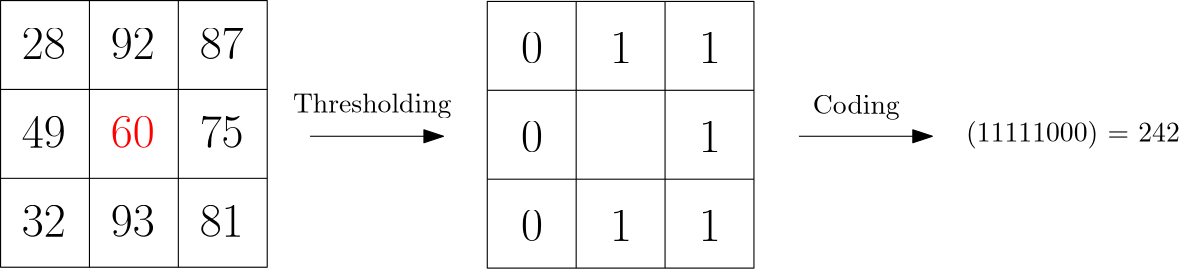 <?xml version="1.0"?>
<!DOCTYPE ipe SYSTEM "ipe.dtd">
<ipe version="70218" creator="Ipe 7.2.26">
<info created="D:20230603205137" modified="D:20230603205137"/>
<ipestyle name="basic">
<symbol name="arrow/arc(spx)">
<path stroke="sym-stroke" fill="sym-stroke" pen="sym-pen">
0 0 m
-1 0.333 l
-1 -0.333 l
h
</path>
</symbol>
<symbol name="arrow/farc(spx)">
<path stroke="sym-stroke" fill="white" pen="sym-pen">
0 0 m
-1 0.333 l
-1 -0.333 l
h
</path>
</symbol>
<symbol name="arrow/ptarc(spx)">
<path stroke="sym-stroke" fill="sym-stroke" pen="sym-pen">
0 0 m
-1 0.333 l
-0.8 0 l
-1 -0.333 l
h
</path>
</symbol>
<symbol name="arrow/fptarc(spx)">
<path stroke="sym-stroke" fill="white" pen="sym-pen">
0 0 m
-1 0.333 l
-0.8 0 l
-1 -0.333 l
h
</path>
</symbol>
<symbol name="mark/circle(sx)" transformations="translations">
<path fill="sym-stroke">
0.6 0 0 0.6 0 0 e
0.4 0 0 0.4 0 0 e
</path>
</symbol>
<symbol name="mark/disk(sx)" transformations="translations">
<path fill="sym-stroke">
0.6 0 0 0.6 0 0 e
</path>
</symbol>
<symbol name="mark/fdisk(sfx)" transformations="translations">
<group>
<path fill="sym-fill">
0.5 0 0 0.5 0 0 e
</path>
<path fill="sym-stroke" fillrule="eofill">
0.6 0 0 0.6 0 0 e
0.4 0 0 0.4 0 0 e
</path>
</group>
</symbol>
<symbol name="mark/box(sx)" transformations="translations">
<path fill="sym-stroke" fillrule="eofill">
-0.6 -0.6 m
0.6 -0.6 l
0.6 0.6 l
-0.6 0.6 l
h
-0.4 -0.4 m
0.4 -0.4 l
0.4 0.4 l
-0.4 0.4 l
h
</path>
</symbol>
<symbol name="mark/square(sx)" transformations="translations">
<path fill="sym-stroke">
-0.6 -0.6 m
0.6 -0.6 l
0.6 0.6 l
-0.6 0.6 l
h
</path>
</symbol>
<symbol name="mark/fsquare(sfx)" transformations="translations">
<group>
<path fill="sym-fill">
-0.5 -0.5 m
0.5 -0.5 l
0.5 0.5 l
-0.5 0.5 l
h
</path>
<path fill="sym-stroke" fillrule="eofill">
-0.6 -0.6 m
0.6 -0.6 l
0.6 0.6 l
-0.6 0.6 l
h
-0.4 -0.4 m
0.4 -0.4 l
0.4 0.4 l
-0.4 0.4 l
h
</path>
</group>
</symbol>
<symbol name="mark/cross(sx)" transformations="translations">
<group>
<path fill="sym-stroke">
-0.43 -0.57 m
0.57 0.43 l
0.43 0.57 l
-0.57 -0.43 l
h
</path>
<path fill="sym-stroke">
-0.43 0.57 m
0.57 -0.43 l
0.43 -0.57 l
-0.57 0.43 l
h
</path>
</group>
</symbol>
<symbol name="arrow/fnormal(spx)">
<path stroke="sym-stroke" fill="white" pen="sym-pen">
0 0 m
-1 0.333 l
-1 -0.333 l
h
</path>
</symbol>
<symbol name="arrow/pointed(spx)">
<path stroke="sym-stroke" fill="sym-stroke" pen="sym-pen">
0 0 m
-1 0.333 l
-0.8 0 l
-1 -0.333 l
h
</path>
</symbol>
<symbol name="arrow/fpointed(spx)">
<path stroke="sym-stroke" fill="white" pen="sym-pen">
0 0 m
-1 0.333 l
-0.8 0 l
-1 -0.333 l
h
</path>
</symbol>
<symbol name="arrow/linear(spx)">
<path stroke="sym-stroke" pen="sym-pen">
-1 0.333 m
0 0 l
-1 -0.333 l
</path>
</symbol>
<symbol name="arrow/fdouble(spx)">
<path stroke="sym-stroke" fill="white" pen="sym-pen">
0 0 m
-1 0.333 l
-1 -0.333 l
h
-1 0 m
-2 0.333 l
-2 -0.333 l
h
</path>
</symbol>
<symbol name="arrow/double(spx)">
<path stroke="sym-stroke" fill="sym-stroke" pen="sym-pen">
0 0 m
-1 0.333 l
-1 -0.333 l
h
-1 0 m
-2 0.333 l
-2 -0.333 l
h
</path>
</symbol>
<symbol name="arrow/mid-normal(spx)">
<path stroke="sym-stroke" fill="sym-stroke" pen="sym-pen">
0.5 0 m
-0.5 0.333 l
-0.5 -0.333 l
h
</path>
</symbol>
<symbol name="arrow/mid-fnormal(spx)">
<path stroke="sym-stroke" fill="white" pen="sym-pen">
0.5 0 m
-0.5 0.333 l
-0.5 -0.333 l
h
</path>
</symbol>
<symbol name="arrow/mid-pointed(spx)">
<path stroke="sym-stroke" fill="sym-stroke" pen="sym-pen">
0.5 0 m
-0.5 0.333 l
-0.3 0 l
-0.5 -0.333 l
h
</path>
</symbol>
<symbol name="arrow/mid-fpointed(spx)">
<path stroke="sym-stroke" fill="white" pen="sym-pen">
0.5 0 m
-0.5 0.333 l
-0.3 0 l
-0.5 -0.333 l
h
</path>
</symbol>
<symbol name="arrow/mid-double(spx)">
<path stroke="sym-stroke" fill="sym-stroke" pen="sym-pen">
1 0 m
0 0.333 l
0 -0.333 l
h
0 0 m
-1 0.333 l
-1 -0.333 l
h
</path>
</symbol>
<symbol name="arrow/mid-fdouble(spx)">
<path stroke="sym-stroke" fill="white" pen="sym-pen">
1 0 m
0 0.333 l
0 -0.333 l
h
0 0 m
-1 0.333 l
-1 -0.333 l
h
</path>
</symbol>
<anglesize name="22.5 deg" value="22.5"/>
<anglesize name="30 deg" value="30"/>
<anglesize name="45 deg" value="45"/>
<anglesize name="60 deg" value="60"/>
<anglesize name="90 deg" value="90"/>
<arrowsize name="large" value="10"/>
<arrowsize name="small" value="5"/>
<arrowsize name="tiny" value="3"/>
<color name="blue" value="0 0 1"/>
<color name="brown" value="0.647 0.165 0.165"/>
<color name="darkblue" value="0 0 0.545"/>
<color name="darkcyan" value="0 0.545 0.545"/>
<color name="darkgray" value="0.663"/>
<color name="darkgreen" value="0 0.392 0"/>
<color name="darkmagenta" value="0.545 0 0.545"/>
<color name="darkorange" value="1 0.549 0"/>
<color name="darkred" value="0.545 0 0"/>
<color name="gold" value="1 0.843 0"/>
<color name="gray" value="0.745"/>
<color name="green" value="0 1 0"/>
<color name="lightblue" value="0.678 0.847 0.902"/>
<color name="lightcyan" value="0.878 1 1"/>
<color name="lightgray" value="0.827"/>
<color name="lightgreen" value="0.565 0.933 0.565"/>
<color name="lightyellow" value="1 1 0.878"/>
<color name="navy" value="0 0 0.502"/>
<color name="orange" value="1 0.647 0"/>
<color name="pink" value="1 0.753 0.796"/>
<color name="purple" value="0.627 0.125 0.941"/>
<color name="red" value="1 0 0"/>
<color name="seagreen" value="0.18 0.545 0.341"/>
<color name="turquoise" value="0.251 0.878 0.816"/>
<color name="violet" value="0.933 0.51 0.933"/>
<color name="yellow" value="1 1 0"/>
<dashstyle name="dash dot dotted" value="[4 2 1 2 1 2] 0"/>
<dashstyle name="dash dotted" value="[4 2 1 2] 0"/>
<dashstyle name="dashed" value="[4] 0"/>
<dashstyle name="dotted" value="[1 3] 0"/>
<gridsize name="10 pts (~3.5 mm)" value="10"/>
<gridsize name="14 pts (~5 mm)" value="14"/>
<gridsize name="16 pts (~6 mm)" value="16"/>
<gridsize name="20 pts (~7 mm)" value="20"/>
<gridsize name="28 pts (~10 mm)" value="28"/>
<gridsize name="32 pts (~12 mm)" value="32"/>
<gridsize name="4 pts" value="4"/>
<gridsize name="56 pts (~20 mm)" value="56"/>
<gridsize name="8 pts (~3 mm)" value="8"/>
<opacity name="10%" value="0.1"/>
<opacity name="30%" value="0.3"/>
<opacity name="50%" value="0.5"/>
<opacity name="75%" value="0.75"/>
<pen name="fat" value="1.2"/>
<pen name="heavier" value="0.8"/>
<pen name="ultrafat" value="2"/>
<symbolsize name="large" value="5"/>
<symbolsize name="small" value="2"/>
<symbolsize name="tiny" value="1.1"/>
<textsize name="Huge" value="\Huge"/>
<textsize name="LARGE" value="\LARGE"/>
<textsize name="Large" value="\Large"/>
<textsize name="footnote" value="\footnotesize"/>
<textsize name="huge" value="\huge"/>
<textsize name="large" value="\large"/>
<textsize name="script" value="\scriptsize"/>
<textsize name="small" value="\small"/>
<textsize name="tiny" value="\tiny"/>
<textstyle name="center" begin="\begin{center}" end="\end{center}"/>
<textstyle name="item" begin="\begin{itemize}\item{}" end="\end{itemize}"/>
<textstyle name="itemize" begin="\begin{itemize}" end="\end{itemize}"/>
<tiling name="falling" angle="-60" step="4" width="1"/>
<tiling name="rising" angle="30" step="4" width="1"/>
</ipestyle>
<page>
<layer name="alpha"/>
<view layers="alpha" active="alpha"/>
<path layer="alpha" matrix="1 0 0 1 -79.4215 -15.1426" stroke="black">
240 656 m
240 752 l
144 752 l
144 656 l
h
</path>
<path matrix="1 0 0 1 -79.4215 -15.1426" stroke="black">
176 752 m
176 656 l
</path>
<path matrix="1 0 0 1 -79.4215 -15.1426" stroke="black">
208 752 m
208 656 l
</path>
<path matrix="1 0 0 1 -79.4215 -15.1426" stroke="black">
144 720 m
240 720 l
</path>
<path matrix="1 0 0 1 -79.4215 -15.1426" stroke="black">
240 688 m
144 688 l
</path>
<text matrix="1 0 0 1 -87.7472 -20.138" transformations="translations" pos="192 704" stroke="red" type="label" width="15.791" height="11.097" depth="0" valign="baseline" size="LARGE">60</text>
<text matrix="1 0 0 1 -87.7472 -20.138" transformations="translations" pos="160 736" stroke="black" type="label" width="15.791" height="11.097" depth="0" valign="baseline" size="LARGE">28</text>
<text matrix="1 0 0 1 -87.7472 -20.138" transformations="translations" pos="192 736" stroke="black" type="label" width="15.791" height="11.097" depth="0" valign="baseline" size="LARGE">92</text>
<text matrix="1 0 0 1 -87.7472 -20.138" transformations="translations" pos="224 736" stroke="black" type="label" width="15.791" height="11.097" depth="0" valign="baseline" size="LARGE">87</text>
<text matrix="1 0 0 1 -87.7472 -20.138" transformations="translations" pos="160 704" stroke="black" type="label" width="15.791" height="11.097" depth="0" valign="baseline" size="LARGE">49</text>
<text matrix="1 0 0 1 -87.7472 -20.138" transformations="translations" pos="224 704" stroke="black" type="label" width="15.791" height="11.097" depth="0" valign="baseline" size="LARGE">75</text>
<text matrix="1 0 0 1 -87.7472 -20.138" transformations="translations" pos="160 672" stroke="black" type="label" width="15.791" height="11.097" depth="0" valign="baseline" size="LARGE">32</text>
<text matrix="1 0 0 1 -87.7472 -20.138" transformations="translations" pos="192 672" stroke="black" type="label" width="15.791" height="11.097" depth="0" valign="baseline" size="LARGE">93</text>
<text matrix="1 0 0 1 -87.7472 -20.138" transformations="translations" pos="224 672" stroke="black" type="label" width="15.791" height="11.097" depth="0" valign="baseline" size="LARGE">81</text>
<path matrix="1 0 0 1 95.8001 -15.452" stroke="black">
240 656 m
240 752 l
144 752 l
144 656 l
h
</path>
<path matrix="1 0 0 1 95.8001 -15.452" stroke="black">
176 752 m
176 656 l
</path>
<path matrix="1 0 0 1 95.8001 -15.452" stroke="black">
208 752 m
208 656 l
</path>
<path matrix="1 0 0 1 95.8001 -15.452" stroke="black">
144 720 m
240 720 l
</path>
<path matrix="1 0 0 1 95.8001 -15.452" stroke="black">
240 688 m
144 688 l
</path>
<path stroke="black" arrow="normal/normal">
176 688 m
224 688 l
</path>
<text matrix="1 0 0 1 -6.18066 -7.4168" transformations="translations" pos="176 704" stroke="black" type="label" width="57.092" height="6.926" depth="1.93" valign="baseline">Thresholding</text>
<text matrix="1 0 0 1 -4.04387 -5.709" transformations="translations" pos="256 720" stroke="black" type="label" width="7.895" height="11.097" depth="0" valign="baseline" size="LARGE">0</text>
<text matrix="1 0 0 1 -4.04387 -5.709" transformations="translations" pos="288 720" stroke="black" type="label" width="7.895" height="11.097" depth="0" valign="baseline" size="LARGE">1</text>
<text matrix="1 0 0 1 -4.04387 -5.709" transformations="translations" pos="320 720" stroke="black" type="label" width="7.895" height="11.097" depth="0" valign="baseline" size="LARGE">1</text>
<text matrix="1 0 0 1 -4.04387 -5.709" transformations="translations" pos="256 688" stroke="black" type="label" width="7.895" height="11.097" depth="0" valign="baseline" size="LARGE">0</text>
<text matrix="1 0 0 1 -4.04387 -5.709" transformations="translations" pos="320 688" stroke="black" type="label" width="7.895" height="11.097" depth="0" valign="baseline" size="LARGE">1</text>
<text matrix="1 0 0 1 -4.04387 -5.709" transformations="translations" pos="256 656" stroke="black" type="label" width="7.895" height="11.097" depth="0" valign="baseline" size="LARGE">0</text>
<text matrix="1 0 0 1 -4.04387 -5.709" transformations="translations" pos="288 656" stroke="black" type="label" width="7.895" height="11.097" depth="0" valign="baseline" size="LARGE">1</text>
<text matrix="1 0 0 1 -4.04387 -5.709" transformations="translations" pos="320 656" stroke="black" type="label" width="7.895" height="11.097" depth="0" valign="baseline" size="LARGE">1</text>
<path matrix="1 0 0 1 176 0" stroke="black" arrow="normal/normal">
176 688 m
224 688 l
</path>
<text matrix="1 0 0 1 180.999 -7.89255" transformations="translations" pos="176 704" stroke="black" type="label" width="31.272" height="6.926" depth="1.93" valign="baseline">Coding</text>
<text matrix="1 0 0 1 -7.2266 -0" transformations="translations" pos="419.399 686.106" stroke="black" type="label" width="76.934" height="7.473" depth="2.49" valign="baseline">(11111000) = 242</text>
</page>
</ipe>
